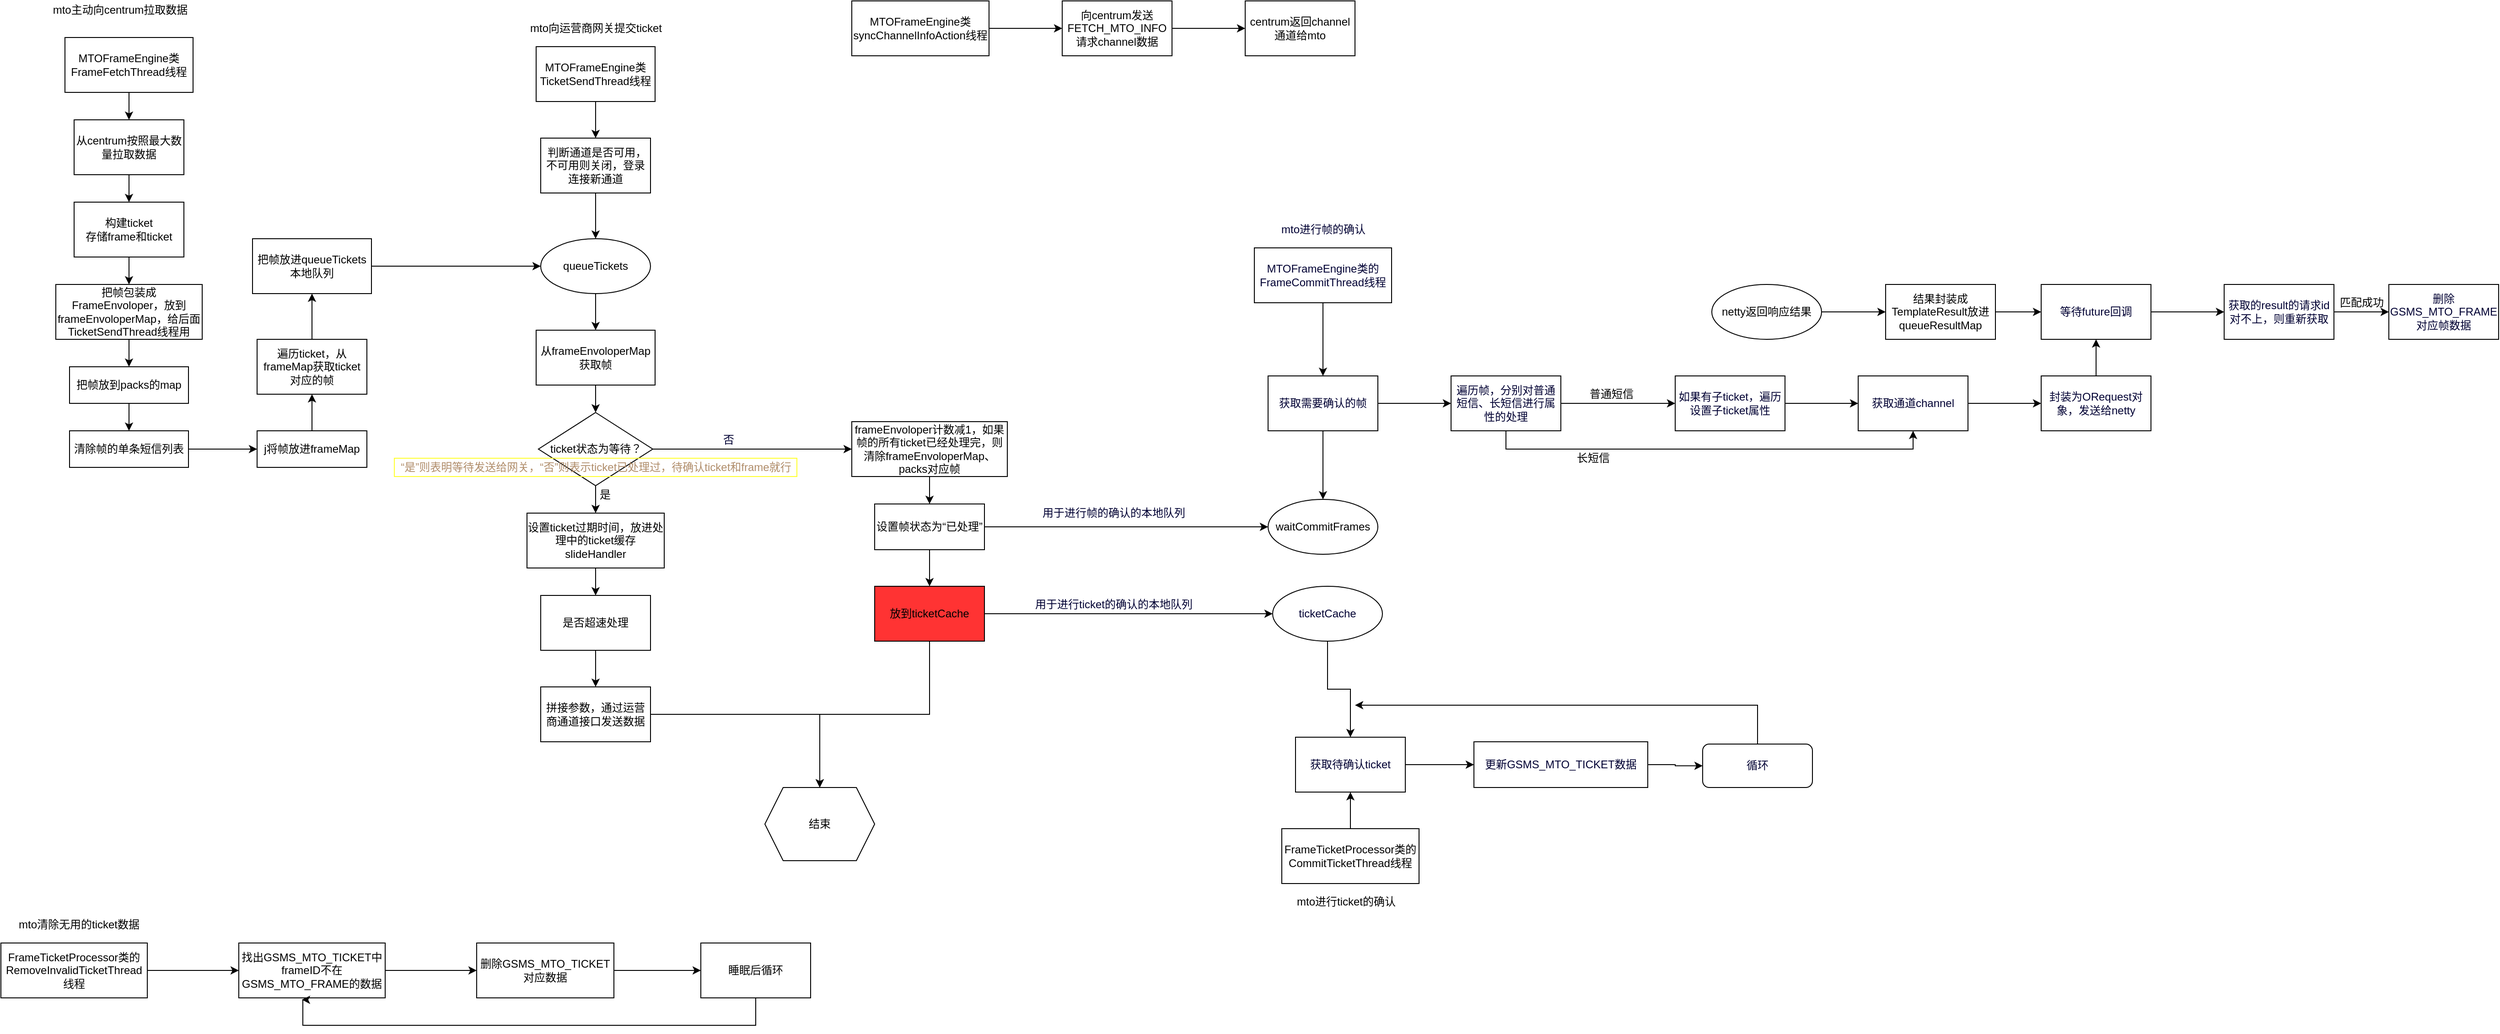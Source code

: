 <mxfile version="16.4.11" type="github">
  <diagram id="jcY7ooaBt1fVpuYnFyNR" name="Page-1">
    <mxGraphModel dx="1483" dy="541" grid="1" gridSize="10" guides="1" tooltips="1" connect="1" arrows="1" fold="1" page="1" pageScale="1" pageWidth="827" pageHeight="1169" math="0" shadow="0">
      <root>
        <mxCell id="0" />
        <mxCell id="1" parent="0" />
        <mxCell id="A4tvJZTRH_C_EzSOmPlB-1" value="mto主动向centrum拉取数据" style="text;html=1;align=center;verticalAlign=middle;resizable=0;points=[];autosize=1;strokeColor=none;fillColor=none;" vertex="1" parent="1">
          <mxGeometry x="-20" y="50" width="160" height="20" as="geometry" />
        </mxCell>
        <mxCell id="A4tvJZTRH_C_EzSOmPlB-4" value="" style="edgeStyle=orthogonalEdgeStyle;rounded=0;orthogonalLoop=1;jettySize=auto;html=1;" edge="1" parent="1" source="A4tvJZTRH_C_EzSOmPlB-2" target="A4tvJZTRH_C_EzSOmPlB-3">
          <mxGeometry relative="1" as="geometry" />
        </mxCell>
        <mxCell id="A4tvJZTRH_C_EzSOmPlB-2" value="MTOFrameEngine类FrameFetchThread线程" style="whiteSpace=wrap;html=1;" vertex="1" parent="1">
          <mxGeometry y="90" width="140" height="60" as="geometry" />
        </mxCell>
        <mxCell id="A4tvJZTRH_C_EzSOmPlB-6" value="" style="edgeStyle=orthogonalEdgeStyle;rounded=0;orthogonalLoop=1;jettySize=auto;html=1;" edge="1" parent="1" source="A4tvJZTRH_C_EzSOmPlB-3" target="A4tvJZTRH_C_EzSOmPlB-5">
          <mxGeometry relative="1" as="geometry" />
        </mxCell>
        <mxCell id="A4tvJZTRH_C_EzSOmPlB-3" value="从centrum按照最大数量拉取数据" style="whiteSpace=wrap;html=1;" vertex="1" parent="1">
          <mxGeometry x="10" y="180" width="120" height="60" as="geometry" />
        </mxCell>
        <mxCell id="A4tvJZTRH_C_EzSOmPlB-8" value="" style="edgeStyle=orthogonalEdgeStyle;rounded=0;orthogonalLoop=1;jettySize=auto;html=1;" edge="1" parent="1" source="A4tvJZTRH_C_EzSOmPlB-5" target="A4tvJZTRH_C_EzSOmPlB-7">
          <mxGeometry relative="1" as="geometry" />
        </mxCell>
        <mxCell id="A4tvJZTRH_C_EzSOmPlB-5" value="构建ticket&lt;br&gt;存储frame和ticket" style="whiteSpace=wrap;html=1;" vertex="1" parent="1">
          <mxGeometry x="10" y="270" width="120" height="60" as="geometry" />
        </mxCell>
        <mxCell id="A4tvJZTRH_C_EzSOmPlB-10" value="" style="edgeStyle=orthogonalEdgeStyle;rounded=0;orthogonalLoop=1;jettySize=auto;html=1;" edge="1" parent="1" source="A4tvJZTRH_C_EzSOmPlB-7" target="A4tvJZTRH_C_EzSOmPlB-9">
          <mxGeometry relative="1" as="geometry" />
        </mxCell>
        <mxCell id="A4tvJZTRH_C_EzSOmPlB-7" value="把帧包装成FrameEnvoloper，放到frameEnvoloperMap，给后面TicketSendThread线程用" style="whiteSpace=wrap;html=1;" vertex="1" parent="1">
          <mxGeometry x="-10" y="360" width="160" height="60" as="geometry" />
        </mxCell>
        <mxCell id="A4tvJZTRH_C_EzSOmPlB-12" value="" style="edgeStyle=orthogonalEdgeStyle;rounded=0;orthogonalLoop=1;jettySize=auto;html=1;" edge="1" parent="1" source="A4tvJZTRH_C_EzSOmPlB-9" target="A4tvJZTRH_C_EzSOmPlB-11">
          <mxGeometry relative="1" as="geometry" />
        </mxCell>
        <mxCell id="A4tvJZTRH_C_EzSOmPlB-9" value="把帧放到packs的map" style="whiteSpace=wrap;html=1;" vertex="1" parent="1">
          <mxGeometry x="5" y="450" width="130" height="40" as="geometry" />
        </mxCell>
        <mxCell id="A4tvJZTRH_C_EzSOmPlB-14" value="" style="edgeStyle=orthogonalEdgeStyle;rounded=0;orthogonalLoop=1;jettySize=auto;html=1;" edge="1" parent="1" source="A4tvJZTRH_C_EzSOmPlB-11" target="A4tvJZTRH_C_EzSOmPlB-13">
          <mxGeometry relative="1" as="geometry" />
        </mxCell>
        <mxCell id="A4tvJZTRH_C_EzSOmPlB-11" value="清除帧的单条短信列表" style="whiteSpace=wrap;html=1;" vertex="1" parent="1">
          <mxGeometry x="5" y="520" width="130" height="40" as="geometry" />
        </mxCell>
        <mxCell id="A4tvJZTRH_C_EzSOmPlB-16" value="" style="edgeStyle=orthogonalEdgeStyle;rounded=0;orthogonalLoop=1;jettySize=auto;html=1;" edge="1" parent="1" source="A4tvJZTRH_C_EzSOmPlB-13" target="A4tvJZTRH_C_EzSOmPlB-15">
          <mxGeometry relative="1" as="geometry" />
        </mxCell>
        <mxCell id="A4tvJZTRH_C_EzSOmPlB-13" value="j将帧放进frameMap" style="whiteSpace=wrap;html=1;" vertex="1" parent="1">
          <mxGeometry x="210" y="520" width="120" height="40" as="geometry" />
        </mxCell>
        <mxCell id="A4tvJZTRH_C_EzSOmPlB-18" value="" style="edgeStyle=orthogonalEdgeStyle;rounded=0;orthogonalLoop=1;jettySize=auto;html=1;" edge="1" parent="1" source="A4tvJZTRH_C_EzSOmPlB-15" target="A4tvJZTRH_C_EzSOmPlB-17">
          <mxGeometry relative="1" as="geometry" />
        </mxCell>
        <mxCell id="A4tvJZTRH_C_EzSOmPlB-15" value="遍历ticket，从frameMap获取ticket对应的帧" style="whiteSpace=wrap;html=1;" vertex="1" parent="1">
          <mxGeometry x="210" y="420" width="120" height="60" as="geometry" />
        </mxCell>
        <mxCell id="A4tvJZTRH_C_EzSOmPlB-20" value="" style="edgeStyle=orthogonalEdgeStyle;rounded=0;orthogonalLoop=1;jettySize=auto;html=1;" edge="1" parent="1" source="A4tvJZTRH_C_EzSOmPlB-17" target="A4tvJZTRH_C_EzSOmPlB-19">
          <mxGeometry relative="1" as="geometry" />
        </mxCell>
        <mxCell id="A4tvJZTRH_C_EzSOmPlB-17" value="把帧放进queueTickets本地队列" style="whiteSpace=wrap;html=1;" vertex="1" parent="1">
          <mxGeometry x="205" y="310" width="130" height="60" as="geometry" />
        </mxCell>
        <mxCell id="A4tvJZTRH_C_EzSOmPlB-30" value="" style="edgeStyle=orthogonalEdgeStyle;rounded=0;orthogonalLoop=1;jettySize=auto;html=1;" edge="1" parent="1" source="A4tvJZTRH_C_EzSOmPlB-19" target="A4tvJZTRH_C_EzSOmPlB-29">
          <mxGeometry relative="1" as="geometry" />
        </mxCell>
        <mxCell id="A4tvJZTRH_C_EzSOmPlB-19" value="queueTickets" style="ellipse;whiteSpace=wrap;html=1;" vertex="1" parent="1">
          <mxGeometry x="520" y="310" width="120" height="60" as="geometry" />
        </mxCell>
        <mxCell id="A4tvJZTRH_C_EzSOmPlB-24" value="" style="edgeStyle=orthogonalEdgeStyle;rounded=0;orthogonalLoop=1;jettySize=auto;html=1;" edge="1" parent="1" source="A4tvJZTRH_C_EzSOmPlB-21" target="A4tvJZTRH_C_EzSOmPlB-19">
          <mxGeometry relative="1" as="geometry" />
        </mxCell>
        <mxCell id="A4tvJZTRH_C_EzSOmPlB-21" value="&amp;nbsp;判断通道是否可用，不可用则关闭，登录连接新通道" style="whiteSpace=wrap;html=1;" vertex="1" parent="1">
          <mxGeometry x="520" y="200" width="120" height="60" as="geometry" />
        </mxCell>
        <mxCell id="A4tvJZTRH_C_EzSOmPlB-27" value="" style="edgeStyle=orthogonalEdgeStyle;rounded=0;orthogonalLoop=1;jettySize=auto;html=1;" edge="1" parent="1" source="A4tvJZTRH_C_EzSOmPlB-26" target="A4tvJZTRH_C_EzSOmPlB-21">
          <mxGeometry relative="1" as="geometry" />
        </mxCell>
        <mxCell id="A4tvJZTRH_C_EzSOmPlB-26" value="MTOFrameEngine类TicketSendThread线程" style="whiteSpace=wrap;html=1;" vertex="1" parent="1">
          <mxGeometry x="515" y="100" width="130" height="60" as="geometry" />
        </mxCell>
        <mxCell id="A4tvJZTRH_C_EzSOmPlB-28" value="mto向运营商网关提交ticket" style="text;html=1;align=center;verticalAlign=middle;resizable=0;points=[];autosize=1;strokeColor=none;fillColor=none;" vertex="1" parent="1">
          <mxGeometry x="500" y="70" width="160" height="20" as="geometry" />
        </mxCell>
        <mxCell id="A4tvJZTRH_C_EzSOmPlB-32" value="" style="edgeStyle=orthogonalEdgeStyle;rounded=0;orthogonalLoop=1;jettySize=auto;html=1;" edge="1" parent="1" source="A4tvJZTRH_C_EzSOmPlB-29" target="A4tvJZTRH_C_EzSOmPlB-31">
          <mxGeometry relative="1" as="geometry" />
        </mxCell>
        <mxCell id="A4tvJZTRH_C_EzSOmPlB-29" value="从frameEnvoloperMap获取帧" style="whiteSpace=wrap;html=1;" vertex="1" parent="1">
          <mxGeometry x="515" y="410" width="130" height="60" as="geometry" />
        </mxCell>
        <mxCell id="A4tvJZTRH_C_EzSOmPlB-34" value="" style="edgeStyle=orthogonalEdgeStyle;rounded=0;orthogonalLoop=1;jettySize=auto;html=1;" edge="1" parent="1" source="A4tvJZTRH_C_EzSOmPlB-31" target="A4tvJZTRH_C_EzSOmPlB-33">
          <mxGeometry relative="1" as="geometry" />
        </mxCell>
        <mxCell id="A4tvJZTRH_C_EzSOmPlB-42" value="" style="edgeStyle=orthogonalEdgeStyle;rounded=0;orthogonalLoop=1;jettySize=auto;html=1;fontColor=#00FF00;" edge="1" parent="1" source="A4tvJZTRH_C_EzSOmPlB-31" target="A4tvJZTRH_C_EzSOmPlB-41">
          <mxGeometry relative="1" as="geometry" />
        </mxCell>
        <mxCell id="A4tvJZTRH_C_EzSOmPlB-31" value="ticket状态为等待？" style="rhombus;whiteSpace=wrap;html=1;" vertex="1" parent="1">
          <mxGeometry x="517.5" y="500" width="125" height="80" as="geometry" />
        </mxCell>
        <mxCell id="A4tvJZTRH_C_EzSOmPlB-36" value="" style="edgeStyle=orthogonalEdgeStyle;rounded=0;orthogonalLoop=1;jettySize=auto;html=1;" edge="1" parent="1" source="A4tvJZTRH_C_EzSOmPlB-33" target="A4tvJZTRH_C_EzSOmPlB-35">
          <mxGeometry relative="1" as="geometry" />
        </mxCell>
        <mxCell id="A4tvJZTRH_C_EzSOmPlB-33" value="设置ticket过期时间，放进处理中的ticket缓存slideHandler" style="whiteSpace=wrap;html=1;" vertex="1" parent="1">
          <mxGeometry x="505" y="610" width="150" height="60" as="geometry" />
        </mxCell>
        <mxCell id="A4tvJZTRH_C_EzSOmPlB-38" value="" style="edgeStyle=orthogonalEdgeStyle;rounded=0;orthogonalLoop=1;jettySize=auto;html=1;" edge="1" parent="1" source="A4tvJZTRH_C_EzSOmPlB-35" target="A4tvJZTRH_C_EzSOmPlB-37">
          <mxGeometry relative="1" as="geometry" />
        </mxCell>
        <mxCell id="A4tvJZTRH_C_EzSOmPlB-35" value="是否超速处理" style="whiteSpace=wrap;html=1;" vertex="1" parent="1">
          <mxGeometry x="520" y="700" width="120" height="60" as="geometry" />
        </mxCell>
        <mxCell id="A4tvJZTRH_C_EzSOmPlB-49" value="" style="edgeStyle=orthogonalEdgeStyle;rounded=0;orthogonalLoop=1;jettySize=auto;html=1;fontColor=#000033;" edge="1" parent="1" source="A4tvJZTRH_C_EzSOmPlB-37" target="A4tvJZTRH_C_EzSOmPlB-48">
          <mxGeometry relative="1" as="geometry" />
        </mxCell>
        <mxCell id="A4tvJZTRH_C_EzSOmPlB-37" value="拼接参数，通过运营商通道接口发送数据" style="whiteSpace=wrap;html=1;" vertex="1" parent="1">
          <mxGeometry x="520" y="800" width="120" height="60" as="geometry" />
        </mxCell>
        <mxCell id="A4tvJZTRH_C_EzSOmPlB-39" value="是" style="text;html=1;align=center;verticalAlign=middle;resizable=0;points=[];autosize=1;strokeColor=none;fillColor=none;" vertex="1" parent="1">
          <mxGeometry x="575" y="580" width="30" height="20" as="geometry" />
        </mxCell>
        <mxCell id="A4tvJZTRH_C_EzSOmPlB-40" value="&lt;font color=&quot;#b08d6a&quot;&gt;“是”则表明等待发送给网关，“否”则表示ticket已处理过，待确认ticket和frame就行&lt;/font&gt;" style="text;html=1;align=center;verticalAlign=middle;resizable=0;points=[];autosize=1;strokeColor=#FFFF33;fillColor=none;" vertex="1" parent="1">
          <mxGeometry x="360" y="550" width="440" height="20" as="geometry" />
        </mxCell>
        <mxCell id="A4tvJZTRH_C_EzSOmPlB-45" value="" style="edgeStyle=orthogonalEdgeStyle;rounded=0;orthogonalLoop=1;jettySize=auto;html=1;fontColor=#000033;" edge="1" parent="1" source="A4tvJZTRH_C_EzSOmPlB-41" target="A4tvJZTRH_C_EzSOmPlB-44">
          <mxGeometry relative="1" as="geometry" />
        </mxCell>
        <mxCell id="A4tvJZTRH_C_EzSOmPlB-41" value="frameEnvoloper计数减1，如果帧的所有ticket已经处理完，则清除frameEnvoloperMap、packs对应帧" style="whiteSpace=wrap;html=1;" vertex="1" parent="1">
          <mxGeometry x="860" y="510" width="170" height="60" as="geometry" />
        </mxCell>
        <mxCell id="A4tvJZTRH_C_EzSOmPlB-43" value="&lt;font color=&quot;#000033&quot;&gt;否&lt;/font&gt;" style="text;html=1;align=center;verticalAlign=middle;resizable=0;points=[];autosize=1;strokeColor=none;fillColor=none;fontColor=#00FF00;" vertex="1" parent="1">
          <mxGeometry x="710" y="520" width="30" height="20" as="geometry" />
        </mxCell>
        <mxCell id="A4tvJZTRH_C_EzSOmPlB-47" value="" style="edgeStyle=orthogonalEdgeStyle;rounded=0;orthogonalLoop=1;jettySize=auto;html=1;fontColor=#000033;" edge="1" parent="1" source="A4tvJZTRH_C_EzSOmPlB-44" target="A4tvJZTRH_C_EzSOmPlB-46">
          <mxGeometry relative="1" as="geometry" />
        </mxCell>
        <mxCell id="A4tvJZTRH_C_EzSOmPlB-52" value="" style="edgeStyle=orthogonalEdgeStyle;rounded=0;orthogonalLoop=1;jettySize=auto;html=1;fontColor=#000033;entryX=0;entryY=0.5;entryDx=0;entryDy=0;" edge="1" parent="1" source="A4tvJZTRH_C_EzSOmPlB-44" target="A4tvJZTRH_C_EzSOmPlB-55">
          <mxGeometry relative="1" as="geometry">
            <mxPoint x="1085" y="625" as="targetPoint" />
          </mxGeometry>
        </mxCell>
        <mxCell id="A4tvJZTRH_C_EzSOmPlB-44" value="设置帧状态为“已处理”" style="whiteSpace=wrap;html=1;fillColor=#FFFFFF;" vertex="1" parent="1">
          <mxGeometry x="885" y="600" width="120" height="50" as="geometry" />
        </mxCell>
        <mxCell id="A4tvJZTRH_C_EzSOmPlB-50" style="edgeStyle=orthogonalEdgeStyle;rounded=0;orthogonalLoop=1;jettySize=auto;html=1;entryX=0.5;entryY=0;entryDx=0;entryDy=0;fontColor=#000033;" edge="1" parent="1" source="A4tvJZTRH_C_EzSOmPlB-46" target="A4tvJZTRH_C_EzSOmPlB-48">
          <mxGeometry relative="1" as="geometry" />
        </mxCell>
        <mxCell id="A4tvJZTRH_C_EzSOmPlB-61" style="edgeStyle=orthogonalEdgeStyle;rounded=0;orthogonalLoop=1;jettySize=auto;html=1;exitX=1;exitY=0.5;exitDx=0;exitDy=0;entryX=0;entryY=0.5;entryDx=0;entryDy=0;fontColor=#000033;" edge="1" parent="1" source="A4tvJZTRH_C_EzSOmPlB-46" target="A4tvJZTRH_C_EzSOmPlB-60">
          <mxGeometry relative="1" as="geometry" />
        </mxCell>
        <mxCell id="A4tvJZTRH_C_EzSOmPlB-46" value="放到ticketCache" style="whiteSpace=wrap;html=1;fillColor=#FF3333;" vertex="1" parent="1">
          <mxGeometry x="885" y="690" width="120" height="60" as="geometry" />
        </mxCell>
        <mxCell id="A4tvJZTRH_C_EzSOmPlB-48" value="结束" style="shape=hexagon;perimeter=hexagonPerimeter2;whiteSpace=wrap;html=1;fixedSize=1;" vertex="1" parent="1">
          <mxGeometry x="765" y="910" width="120" height="80" as="geometry" />
        </mxCell>
        <mxCell id="A4tvJZTRH_C_EzSOmPlB-55" value="waitCommitFrames" style="ellipse;whiteSpace=wrap;html=1;fillColor=#FFFFFF;" vertex="1" parent="1">
          <mxGeometry x="1315" y="595" width="120" height="60" as="geometry" />
        </mxCell>
        <mxCell id="A4tvJZTRH_C_EzSOmPlB-57" value="用于进行帧的确认的本地队列" style="text;html=1;align=center;verticalAlign=middle;resizable=0;points=[];autosize=1;strokeColor=none;fillColor=none;fontColor=#000033;" vertex="1" parent="1">
          <mxGeometry x="1061" y="600" width="170" height="20" as="geometry" />
        </mxCell>
        <mxCell id="A4tvJZTRH_C_EzSOmPlB-93" value="" style="edgeStyle=orthogonalEdgeStyle;rounded=0;orthogonalLoop=1;jettySize=auto;html=1;fontColor=#000000;" edge="1" parent="1" source="A4tvJZTRH_C_EzSOmPlB-60" target="A4tvJZTRH_C_EzSOmPlB-92">
          <mxGeometry relative="1" as="geometry" />
        </mxCell>
        <mxCell id="A4tvJZTRH_C_EzSOmPlB-60" value="ticketCache" style="ellipse;whiteSpace=wrap;html=1;fontColor=#000033;strokeColor=#000000;fillColor=#FFFFFF;" vertex="1" parent="1">
          <mxGeometry x="1320" y="690" width="120" height="60" as="geometry" />
        </mxCell>
        <mxCell id="A4tvJZTRH_C_EzSOmPlB-62" value="用于进行ticket的确认的本地队列" style="text;html=1;align=center;verticalAlign=middle;resizable=0;points=[];autosize=1;strokeColor=none;fillColor=none;fontColor=#000033;" vertex="1" parent="1">
          <mxGeometry x="1051" y="700" width="190" height="20" as="geometry" />
        </mxCell>
        <mxCell id="A4tvJZTRH_C_EzSOmPlB-65" value="" style="edgeStyle=orthogonalEdgeStyle;rounded=0;orthogonalLoop=1;jettySize=auto;html=1;fontColor=#000033;" edge="1" parent="1" source="A4tvJZTRH_C_EzSOmPlB-63" target="A4tvJZTRH_C_EzSOmPlB-64">
          <mxGeometry relative="1" as="geometry" />
        </mxCell>
        <mxCell id="A4tvJZTRH_C_EzSOmPlB-63" value="MTOFrameEngine类的FrameCommitThread线程" style="whiteSpace=wrap;html=1;fontColor=#000033;strokeColor=#000000;fillColor=#FFFFFF;" vertex="1" parent="1">
          <mxGeometry x="1300" y="320" width="150" height="60" as="geometry" />
        </mxCell>
        <mxCell id="A4tvJZTRH_C_EzSOmPlB-66" value="" style="edgeStyle=orthogonalEdgeStyle;rounded=0;orthogonalLoop=1;jettySize=auto;html=1;fontColor=#000033;" edge="1" parent="1" source="A4tvJZTRH_C_EzSOmPlB-64" target="A4tvJZTRH_C_EzSOmPlB-55">
          <mxGeometry relative="1" as="geometry" />
        </mxCell>
        <mxCell id="A4tvJZTRH_C_EzSOmPlB-69" value="" style="edgeStyle=orthogonalEdgeStyle;rounded=0;orthogonalLoop=1;jettySize=auto;html=1;fontColor=#B08D6A;" edge="1" parent="1" source="A4tvJZTRH_C_EzSOmPlB-64" target="A4tvJZTRH_C_EzSOmPlB-68">
          <mxGeometry relative="1" as="geometry" />
        </mxCell>
        <mxCell id="A4tvJZTRH_C_EzSOmPlB-64" value="获取需要确认的帧" style="whiteSpace=wrap;html=1;fillColor=#FFFFFF;strokeColor=#000000;fontColor=#000033;" vertex="1" parent="1">
          <mxGeometry x="1315" y="460" width="120" height="60" as="geometry" />
        </mxCell>
        <mxCell id="A4tvJZTRH_C_EzSOmPlB-67" value="mto进行帧的确认" style="text;html=1;align=center;verticalAlign=middle;resizable=0;points=[];autosize=1;strokeColor=none;fillColor=none;fontColor=#000033;" vertex="1" parent="1">
          <mxGeometry x="1320" y="290" width="110" height="20" as="geometry" />
        </mxCell>
        <mxCell id="A4tvJZTRH_C_EzSOmPlB-71" value="" style="edgeStyle=orthogonalEdgeStyle;rounded=0;orthogonalLoop=1;jettySize=auto;html=1;fontColor=#B08D6A;" edge="1" parent="1" source="A4tvJZTRH_C_EzSOmPlB-68" target="A4tvJZTRH_C_EzSOmPlB-70">
          <mxGeometry relative="1" as="geometry" />
        </mxCell>
        <mxCell id="A4tvJZTRH_C_EzSOmPlB-77" style="edgeStyle=orthogonalEdgeStyle;rounded=0;orthogonalLoop=1;jettySize=auto;html=1;exitX=0.5;exitY=1;exitDx=0;exitDy=0;entryX=0.5;entryY=1;entryDx=0;entryDy=0;fontColor=#000000;" edge="1" parent="1" source="A4tvJZTRH_C_EzSOmPlB-68" target="A4tvJZTRH_C_EzSOmPlB-73">
          <mxGeometry relative="1" as="geometry" />
        </mxCell>
        <mxCell id="A4tvJZTRH_C_EzSOmPlB-68" value="遍历帧，分别对普通短信、长短信进行属性的处理" style="whiteSpace=wrap;html=1;fillColor=#FFFFFF;strokeColor=#000000;fontColor=#000033;" vertex="1" parent="1">
          <mxGeometry x="1515" y="460" width="120" height="60" as="geometry" />
        </mxCell>
        <mxCell id="A4tvJZTRH_C_EzSOmPlB-74" value="" style="edgeStyle=orthogonalEdgeStyle;rounded=0;orthogonalLoop=1;jettySize=auto;html=1;fontColor=#000000;" edge="1" parent="1" source="A4tvJZTRH_C_EzSOmPlB-70" target="A4tvJZTRH_C_EzSOmPlB-73">
          <mxGeometry relative="1" as="geometry" />
        </mxCell>
        <mxCell id="A4tvJZTRH_C_EzSOmPlB-70" value="如果有子ticket，遍历设置子ticket属性" style="whiteSpace=wrap;html=1;fillColor=#FFFFFF;strokeColor=#000000;fontColor=#000033;" vertex="1" parent="1">
          <mxGeometry x="1760" y="460" width="120" height="60" as="geometry" />
        </mxCell>
        <mxCell id="A4tvJZTRH_C_EzSOmPlB-72" value="&lt;font color=&quot;#000000&quot;&gt;普通短信&lt;/font&gt;" style="text;html=1;align=center;verticalAlign=middle;resizable=0;points=[];autosize=1;strokeColor=none;fillColor=none;fontColor=#B08D6A;" vertex="1" parent="1">
          <mxGeometry x="1660" y="470" width="60" height="20" as="geometry" />
        </mxCell>
        <mxCell id="A4tvJZTRH_C_EzSOmPlB-76" value="" style="edgeStyle=orthogonalEdgeStyle;rounded=0;orthogonalLoop=1;jettySize=auto;html=1;fontColor=#000000;" edge="1" parent="1" source="A4tvJZTRH_C_EzSOmPlB-73" target="A4tvJZTRH_C_EzSOmPlB-75">
          <mxGeometry relative="1" as="geometry" />
        </mxCell>
        <mxCell id="A4tvJZTRH_C_EzSOmPlB-73" value="获取通道channel" style="whiteSpace=wrap;html=1;fillColor=#FFFFFF;strokeColor=#000000;fontColor=#000033;" vertex="1" parent="1">
          <mxGeometry x="1960" y="460" width="120" height="60" as="geometry" />
        </mxCell>
        <mxCell id="A4tvJZTRH_C_EzSOmPlB-80" value="" style="edgeStyle=orthogonalEdgeStyle;rounded=0;orthogonalLoop=1;jettySize=auto;html=1;fontColor=#000000;" edge="1" parent="1" source="A4tvJZTRH_C_EzSOmPlB-75" target="A4tvJZTRH_C_EzSOmPlB-79">
          <mxGeometry relative="1" as="geometry" />
        </mxCell>
        <mxCell id="A4tvJZTRH_C_EzSOmPlB-75" value="封装为ORequest对象，发送给netty" style="whiteSpace=wrap;html=1;fillColor=#FFFFFF;strokeColor=#000000;fontColor=#000033;" vertex="1" parent="1">
          <mxGeometry x="2160" y="460" width="120" height="60" as="geometry" />
        </mxCell>
        <mxCell id="A4tvJZTRH_C_EzSOmPlB-78" value="长短信" style="text;html=1;align=center;verticalAlign=middle;resizable=0;points=[];autosize=1;strokeColor=none;fillColor=none;fontColor=#000000;" vertex="1" parent="1">
          <mxGeometry x="1645" y="540" width="50" height="20" as="geometry" />
        </mxCell>
        <mxCell id="A4tvJZTRH_C_EzSOmPlB-88" value="" style="edgeStyle=orthogonalEdgeStyle;rounded=0;orthogonalLoop=1;jettySize=auto;html=1;fontColor=#000000;" edge="1" parent="1" source="A4tvJZTRH_C_EzSOmPlB-79" target="A4tvJZTRH_C_EzSOmPlB-87">
          <mxGeometry relative="1" as="geometry" />
        </mxCell>
        <mxCell id="A4tvJZTRH_C_EzSOmPlB-79" value="等待future回调" style="whiteSpace=wrap;html=1;fillColor=#FFFFFF;strokeColor=#000000;fontColor=#000033;" vertex="1" parent="1">
          <mxGeometry x="2160" y="360" width="120" height="60" as="geometry" />
        </mxCell>
        <mxCell id="A4tvJZTRH_C_EzSOmPlB-83" value="" style="edgeStyle=orthogonalEdgeStyle;rounded=0;orthogonalLoop=1;jettySize=auto;html=1;fontColor=#000000;" edge="1" parent="1" source="A4tvJZTRH_C_EzSOmPlB-81" target="A4tvJZTRH_C_EzSOmPlB-82">
          <mxGeometry relative="1" as="geometry" />
        </mxCell>
        <mxCell id="A4tvJZTRH_C_EzSOmPlB-81" value="netty返回响应结果" style="ellipse;whiteSpace=wrap;html=1;fontColor=#000000;strokeColor=#000000;fillColor=#FFFFFF;" vertex="1" parent="1">
          <mxGeometry x="1800" y="360" width="120" height="60" as="geometry" />
        </mxCell>
        <mxCell id="A4tvJZTRH_C_EzSOmPlB-86" value="" style="edgeStyle=orthogonalEdgeStyle;rounded=0;orthogonalLoop=1;jettySize=auto;html=1;fontColor=#000000;" edge="1" parent="1" source="A4tvJZTRH_C_EzSOmPlB-82" target="A4tvJZTRH_C_EzSOmPlB-79">
          <mxGeometry relative="1" as="geometry" />
        </mxCell>
        <mxCell id="A4tvJZTRH_C_EzSOmPlB-82" value="结果封装成TemplateResult放进queueResultMap" style="whiteSpace=wrap;html=1;fillColor=#FFFFFF;strokeColor=#000000;fontColor=#000000;" vertex="1" parent="1">
          <mxGeometry x="1990" y="360" width="120" height="60" as="geometry" />
        </mxCell>
        <mxCell id="A4tvJZTRH_C_EzSOmPlB-90" value="" style="edgeStyle=orthogonalEdgeStyle;rounded=0;orthogonalLoop=1;jettySize=auto;html=1;fontColor=#000000;" edge="1" parent="1" source="A4tvJZTRH_C_EzSOmPlB-87" target="A4tvJZTRH_C_EzSOmPlB-89">
          <mxGeometry relative="1" as="geometry" />
        </mxCell>
        <mxCell id="A4tvJZTRH_C_EzSOmPlB-87" value="获取的result的请求id对不上，则重新获取" style="whiteSpace=wrap;html=1;fillColor=#FFFFFF;strokeColor=#000000;fontColor=#000033;" vertex="1" parent="1">
          <mxGeometry x="2360" y="360" width="120" height="60" as="geometry" />
        </mxCell>
        <mxCell id="A4tvJZTRH_C_EzSOmPlB-89" value="删除GSMS_MTO_FRAME对应帧数据" style="whiteSpace=wrap;html=1;fillColor=#FFFFFF;strokeColor=#000000;fontColor=#000033;" vertex="1" parent="1">
          <mxGeometry x="2540" y="360" width="120" height="60" as="geometry" />
        </mxCell>
        <mxCell id="A4tvJZTRH_C_EzSOmPlB-91" value="匹配成功" style="text;html=1;align=center;verticalAlign=middle;resizable=0;points=[];autosize=1;strokeColor=none;fillColor=none;fontColor=#000000;" vertex="1" parent="1">
          <mxGeometry x="2480" y="370" width="60" height="20" as="geometry" />
        </mxCell>
        <mxCell id="A4tvJZTRH_C_EzSOmPlB-99" value="" style="edgeStyle=orthogonalEdgeStyle;rounded=0;orthogonalLoop=1;jettySize=auto;html=1;fontColor=#000000;" edge="1" parent="1" source="A4tvJZTRH_C_EzSOmPlB-92" target="A4tvJZTRH_C_EzSOmPlB-98">
          <mxGeometry relative="1" as="geometry" />
        </mxCell>
        <mxCell id="A4tvJZTRH_C_EzSOmPlB-92" value="获取待确认ticket" style="whiteSpace=wrap;html=1;fillColor=#FFFFFF;strokeColor=#000000;fontColor=#000033;" vertex="1" parent="1">
          <mxGeometry x="1345" y="855" width="120" height="60" as="geometry" />
        </mxCell>
        <mxCell id="A4tvJZTRH_C_EzSOmPlB-97" value="" style="edgeStyle=orthogonalEdgeStyle;rounded=0;orthogonalLoop=1;jettySize=auto;html=1;fontColor=#000000;" edge="1" parent="1" source="A4tvJZTRH_C_EzSOmPlB-95" target="A4tvJZTRH_C_EzSOmPlB-92">
          <mxGeometry relative="1" as="geometry" />
        </mxCell>
        <mxCell id="A4tvJZTRH_C_EzSOmPlB-95" value="FrameTicketProcessor类的CommitTicketThread线程" style="whiteSpace=wrap;html=1;fontColor=#000000;strokeColor=#000000;fillColor=#FFFFFF;" vertex="1" parent="1">
          <mxGeometry x="1330" y="955" width="150" height="60" as="geometry" />
        </mxCell>
        <mxCell id="A4tvJZTRH_C_EzSOmPlB-96" value="mto进行ticket的确认" style="text;html=1;align=center;verticalAlign=middle;resizable=0;points=[];autosize=1;strokeColor=none;fillColor=none;fontColor=#000000;" vertex="1" parent="1">
          <mxGeometry x="1340" y="1025" width="120" height="20" as="geometry" />
        </mxCell>
        <mxCell id="A4tvJZTRH_C_EzSOmPlB-101" value="" style="edgeStyle=orthogonalEdgeStyle;rounded=0;orthogonalLoop=1;jettySize=auto;html=1;fontColor=#000000;" edge="1" parent="1" source="A4tvJZTRH_C_EzSOmPlB-98" target="A4tvJZTRH_C_EzSOmPlB-100">
          <mxGeometry relative="1" as="geometry" />
        </mxCell>
        <mxCell id="A4tvJZTRH_C_EzSOmPlB-98" value="更新GSMS_MTO_TICKET数据" style="whiteSpace=wrap;html=1;fillColor=#FFFFFF;strokeColor=#000000;fontColor=#000033;" vertex="1" parent="1">
          <mxGeometry x="1540" y="860" width="190" height="50" as="geometry" />
        </mxCell>
        <mxCell id="A4tvJZTRH_C_EzSOmPlB-105" style="edgeStyle=orthogonalEdgeStyle;rounded=0;orthogonalLoop=1;jettySize=auto;html=1;fontColor=#000000;" edge="1" parent="1" source="A4tvJZTRH_C_EzSOmPlB-100">
          <mxGeometry relative="1" as="geometry">
            <mxPoint x="1410" y="820" as="targetPoint" />
            <Array as="points">
              <mxPoint x="1850" y="820" />
            </Array>
          </mxGeometry>
        </mxCell>
        <mxCell id="A4tvJZTRH_C_EzSOmPlB-100" value="循环" style="rounded=1;whiteSpace=wrap;html=1;fillColor=#FFFFFF;strokeColor=#000000;fontColor=#000033;" vertex="1" parent="1">
          <mxGeometry x="1790" y="862.5" width="120" height="47.5" as="geometry" />
        </mxCell>
        <mxCell id="A4tvJZTRH_C_EzSOmPlB-109" value="" style="edgeStyle=orthogonalEdgeStyle;rounded=0;orthogonalLoop=1;jettySize=auto;html=1;fontColor=#000000;" edge="1" parent="1" source="A4tvJZTRH_C_EzSOmPlB-106" target="A4tvJZTRH_C_EzSOmPlB-108">
          <mxGeometry relative="1" as="geometry" />
        </mxCell>
        <mxCell id="A4tvJZTRH_C_EzSOmPlB-106" value="FrameTicketProcessor类的RemoveInvalidTicketThread线程" style="whiteSpace=wrap;html=1;fontColor=#000000;strokeColor=#000000;fillColor=#FFFFFF;" vertex="1" parent="1">
          <mxGeometry x="-70" y="1080" width="160" height="60" as="geometry" />
        </mxCell>
        <mxCell id="A4tvJZTRH_C_EzSOmPlB-107" value="mto清除无用的ticket数据" style="text;html=1;align=center;verticalAlign=middle;resizable=0;points=[];autosize=1;strokeColor=none;fillColor=none;fontColor=#000000;" vertex="1" parent="1">
          <mxGeometry x="-60" y="1050" width="150" height="20" as="geometry" />
        </mxCell>
        <mxCell id="A4tvJZTRH_C_EzSOmPlB-111" value="" style="edgeStyle=orthogonalEdgeStyle;rounded=0;orthogonalLoop=1;jettySize=auto;html=1;fontColor=#000000;" edge="1" parent="1" source="A4tvJZTRH_C_EzSOmPlB-108" target="A4tvJZTRH_C_EzSOmPlB-110">
          <mxGeometry relative="1" as="geometry" />
        </mxCell>
        <mxCell id="A4tvJZTRH_C_EzSOmPlB-108" value="找出GSMS_MTO_TICKET中frameID不在GSMS_MTO_FRAME的数据" style="whiteSpace=wrap;html=1;fillColor=#FFFFFF;strokeColor=#000000;fontColor=#000000;" vertex="1" parent="1">
          <mxGeometry x="190" y="1080" width="160" height="60" as="geometry" />
        </mxCell>
        <mxCell id="A4tvJZTRH_C_EzSOmPlB-113" value="" style="edgeStyle=orthogonalEdgeStyle;rounded=0;orthogonalLoop=1;jettySize=auto;html=1;fontColor=#000000;" edge="1" parent="1" source="A4tvJZTRH_C_EzSOmPlB-110" target="A4tvJZTRH_C_EzSOmPlB-112">
          <mxGeometry relative="1" as="geometry" />
        </mxCell>
        <mxCell id="A4tvJZTRH_C_EzSOmPlB-110" value="删除GSMS_MTO_TICKET对应数据" style="whiteSpace=wrap;html=1;fillColor=#FFFFFF;strokeColor=#000000;fontColor=#000000;" vertex="1" parent="1">
          <mxGeometry x="450" y="1080" width="150" height="60" as="geometry" />
        </mxCell>
        <mxCell id="A4tvJZTRH_C_EzSOmPlB-114" style="edgeStyle=orthogonalEdgeStyle;rounded=0;orthogonalLoop=1;jettySize=auto;html=1;exitX=0.5;exitY=1;exitDx=0;exitDy=0;fontColor=#000000;entryX=0.431;entryY=1.033;entryDx=0;entryDy=0;entryPerimeter=0;" edge="1" parent="1" source="A4tvJZTRH_C_EzSOmPlB-112" target="A4tvJZTRH_C_EzSOmPlB-108">
          <mxGeometry relative="1" as="geometry">
            <mxPoint x="260" y="1150" as="targetPoint" />
            <Array as="points">
              <mxPoint x="755" y="1170" />
              <mxPoint x="260" y="1170" />
            </Array>
          </mxGeometry>
        </mxCell>
        <mxCell id="A4tvJZTRH_C_EzSOmPlB-112" value="睡眠后循环" style="whiteSpace=wrap;html=1;fillColor=#FFFFFF;strokeColor=#000000;fontColor=#000000;" vertex="1" parent="1">
          <mxGeometry x="695" y="1080" width="120" height="60" as="geometry" />
        </mxCell>
        <mxCell id="A4tvJZTRH_C_EzSOmPlB-117" value="" style="edgeStyle=orthogonalEdgeStyle;rounded=0;orthogonalLoop=1;jettySize=auto;html=1;fontColor=#000000;" edge="1" parent="1" source="A4tvJZTRH_C_EzSOmPlB-115" target="A4tvJZTRH_C_EzSOmPlB-116">
          <mxGeometry relative="1" as="geometry" />
        </mxCell>
        <mxCell id="A4tvJZTRH_C_EzSOmPlB-115" value="MTOFrameEngine类syncChannelInfoAction线程" style="whiteSpace=wrap;html=1;fontColor=#000000;strokeColor=#000000;fillColor=#FFFFFF;" vertex="1" parent="1">
          <mxGeometry x="860" y="50" width="150" height="60" as="geometry" />
        </mxCell>
        <mxCell id="A4tvJZTRH_C_EzSOmPlB-119" value="" style="edgeStyle=orthogonalEdgeStyle;rounded=0;orthogonalLoop=1;jettySize=auto;html=1;fontColor=#000000;" edge="1" parent="1" source="A4tvJZTRH_C_EzSOmPlB-116" target="A4tvJZTRH_C_EzSOmPlB-118">
          <mxGeometry relative="1" as="geometry" />
        </mxCell>
        <mxCell id="A4tvJZTRH_C_EzSOmPlB-116" value="向centrum发送FETCH_MTO_INFO请求channel数据" style="whiteSpace=wrap;html=1;fillColor=#FFFFFF;strokeColor=#000000;fontColor=#000000;" vertex="1" parent="1">
          <mxGeometry x="1090" y="50" width="120" height="60" as="geometry" />
        </mxCell>
        <mxCell id="A4tvJZTRH_C_EzSOmPlB-118" value="centrum返回channel通道给mto" style="whiteSpace=wrap;html=1;fillColor=#FFFFFF;strokeColor=#000000;fontColor=#000000;" vertex="1" parent="1">
          <mxGeometry x="1290" y="50" width="120" height="60" as="geometry" />
        </mxCell>
      </root>
    </mxGraphModel>
  </diagram>
</mxfile>
